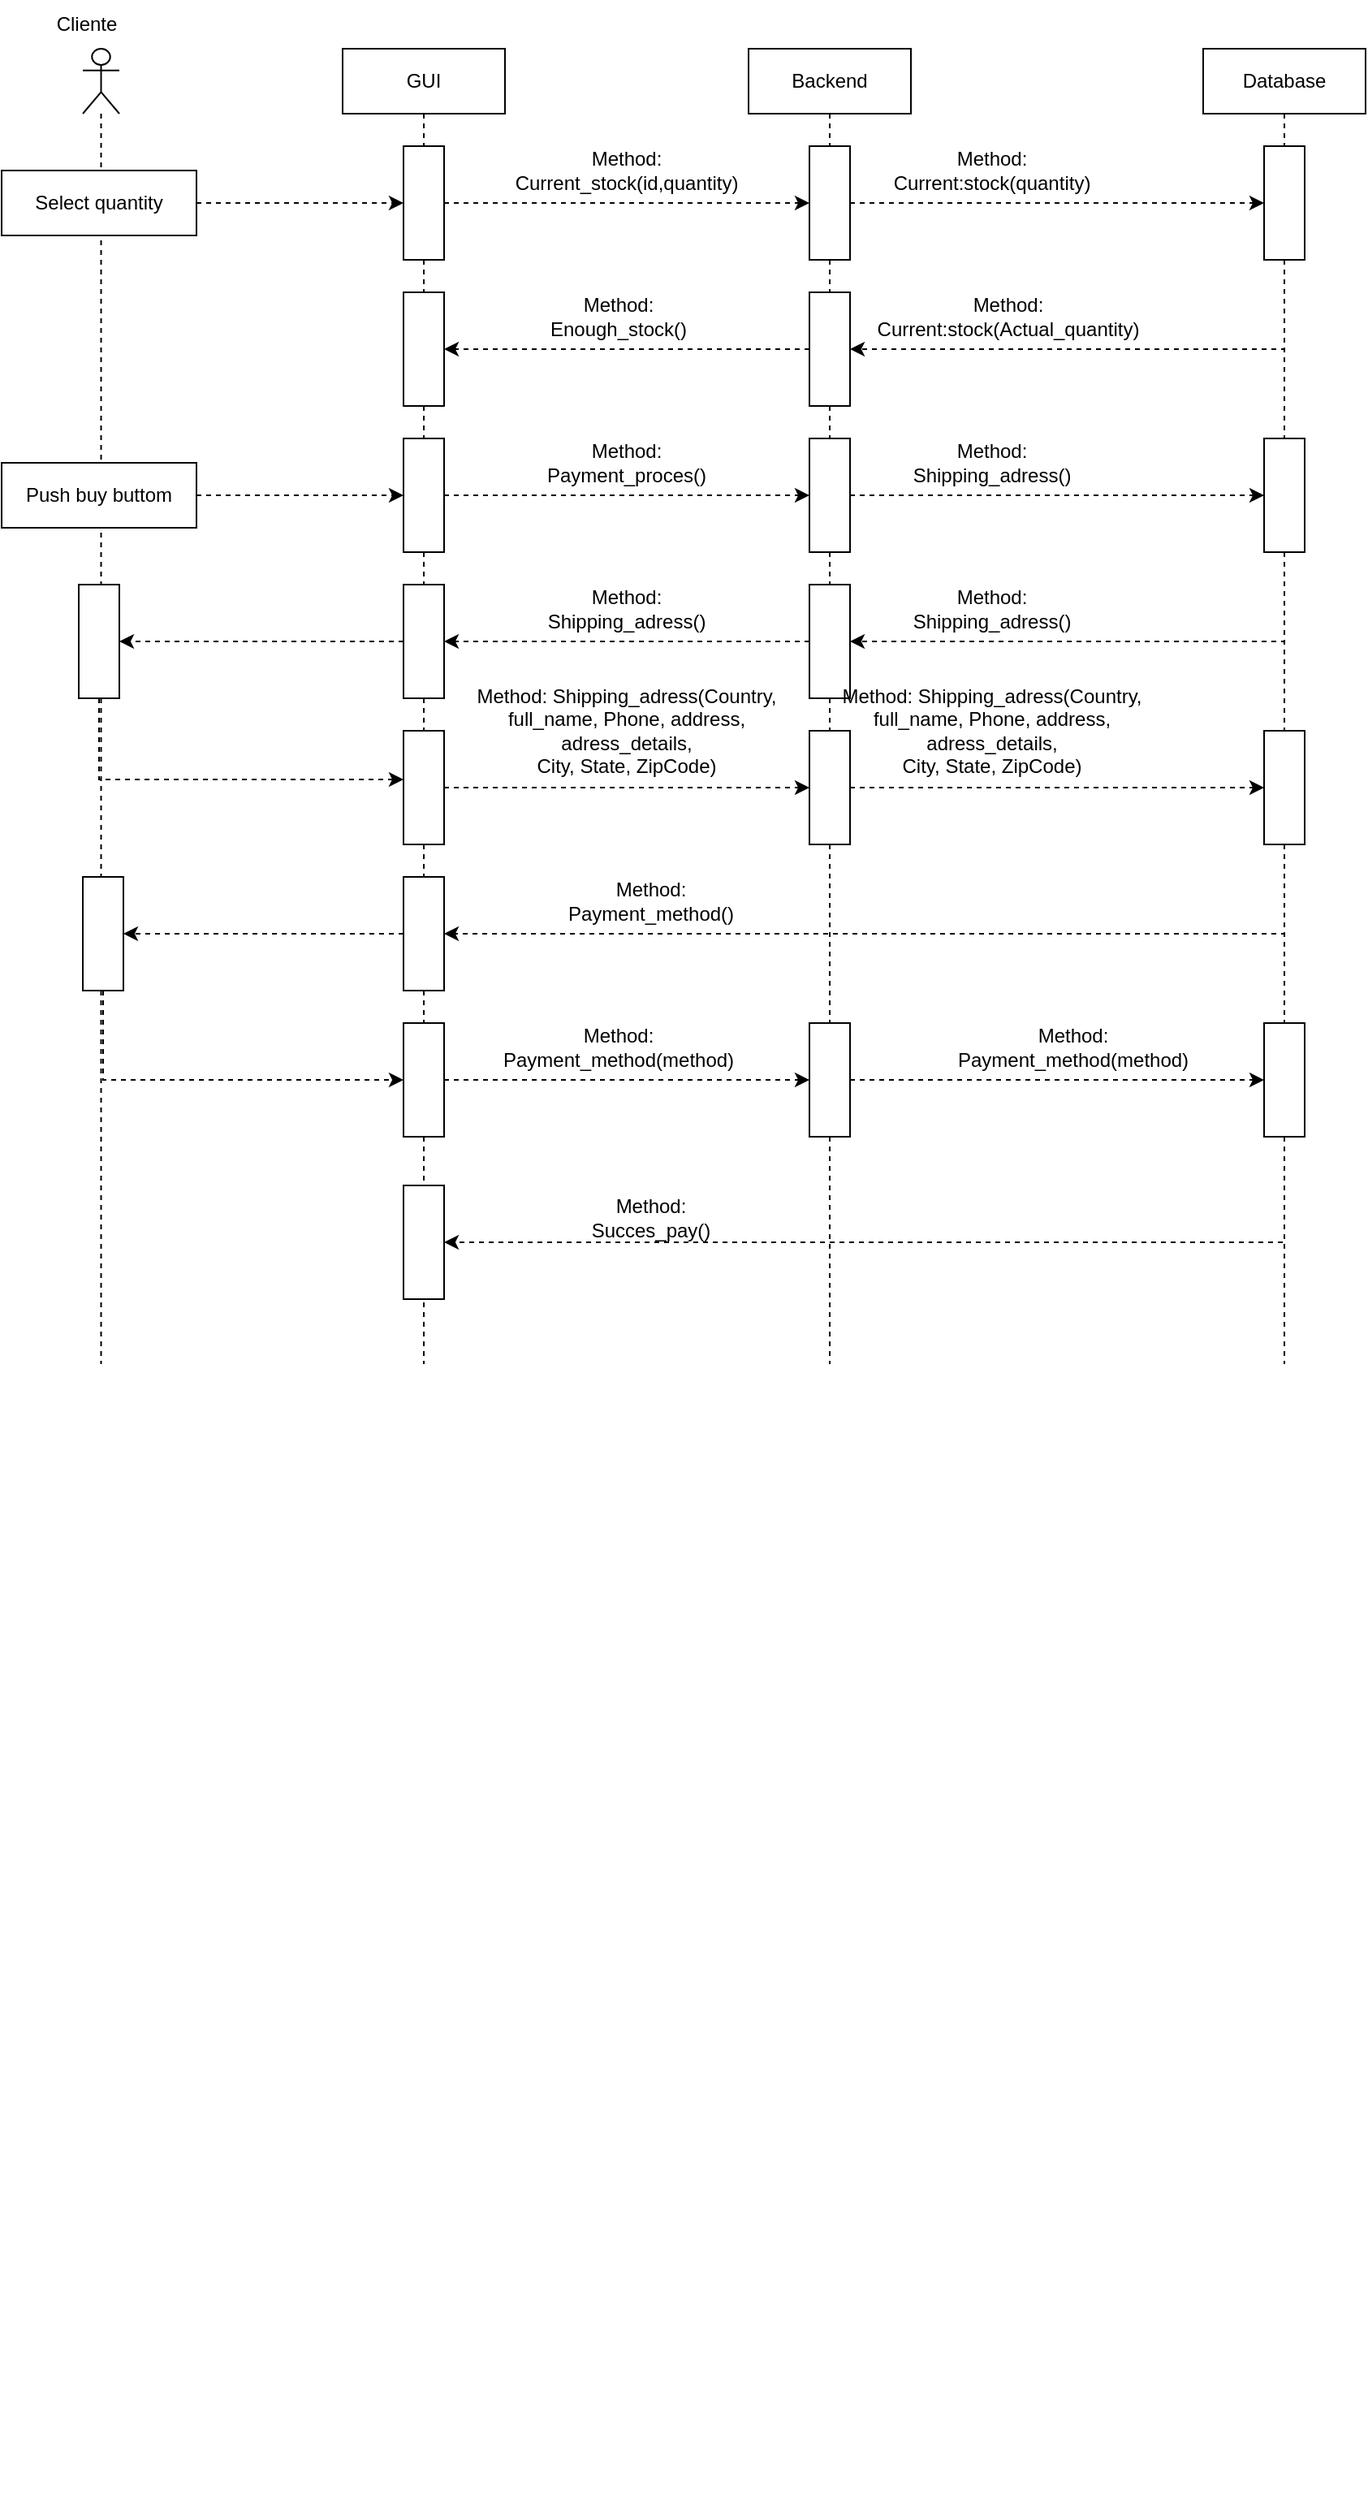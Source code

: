 <mxfile version="24.2.1" type="device">
  <diagram name="Page-1" id="2YBvvXClWsGukQMizWep">
    <mxGraphModel dx="2000" dy="1392" grid="1" gridSize="10" guides="1" tooltips="1" connect="1" arrows="1" fold="1" page="1" pageScale="1" pageWidth="850" pageHeight="1100" math="0" shadow="0">
      <root>
        <mxCell id="0" />
        <mxCell id="1" parent="0" />
        <mxCell id="8WOhdFGJpGClGAThh-gr-1" value="Cliente&lt;span style=&quot;white-space: pre;&quot;&gt;&#x9;&lt;/span&gt;" style="text;html=1;align=center;verticalAlign=middle;resizable=0;points=[];autosize=1;strokeColor=none;fillColor=none;labelBackgroundColor=none;" parent="1" vertex="1">
          <mxGeometry x="-1610" y="-1040" width="80" height="30" as="geometry" />
        </mxCell>
        <mxCell id="8WOhdFGJpGClGAThh-gr-12" value="" style="endArrow=classic;html=1;rounded=0;exitX=1;exitY=0.5;exitDx=0;exitDy=0;labelBackgroundColor=none;fontColor=default;dashed=1;" parent="1" source="8WOhdFGJpGClGAThh-gr-6" target="Pb5jIujJ-xU9YGbqDY6J-1" edge="1">
          <mxGeometry width="50" height="50" relative="1" as="geometry">
            <mxPoint x="-1080" y="-415" as="sourcePoint" />
            <mxPoint x="-1430" y="-910" as="targetPoint" />
          </mxGeometry>
        </mxCell>
        <mxCell id="Xush0R4FDbhnRSaMg2tl-23" style="edgeStyle=orthogonalEdgeStyle;rounded=0;orthogonalLoop=1;jettySize=auto;html=1;exitX=0.5;exitY=1;exitDx=0;exitDy=0;labelBackgroundColor=none;fontColor=default;" parent="1" edge="1">
          <mxGeometry relative="1" as="geometry">
            <mxPoint x="-1540" y="490" as="sourcePoint" />
            <mxPoint x="-1540" y="490" as="targetPoint" />
          </mxGeometry>
        </mxCell>
        <mxCell id="diKH7t9uhdvl2OTYyAan-1" value="" style="shape=umlLifeline;perimeter=lifelinePerimeter;whiteSpace=wrap;html=1;container=1;dropTarget=0;collapsible=0;recursiveResize=0;outlineConnect=0;portConstraint=eastwest;newEdgeStyle={&quot;curved&quot;:0,&quot;rounded&quot;:0};participant=umlActor;" parent="1" vertex="1">
          <mxGeometry x="-1580" y="-1010" width="22.5" height="810" as="geometry" />
        </mxCell>
        <mxCell id="Pb5jIujJ-xU9YGbqDY6J-32" value="" style="html=1;points=[[0,0,0,0,5],[0,1,0,0,-5],[1,0,0,0,5],[1,1,0,0,-5]];perimeter=orthogonalPerimeter;outlineConnect=0;targetShapes=umlLifeline;portConstraint=eastwest;newEdgeStyle={&quot;curved&quot;:0,&quot;rounded&quot;:0};" parent="diKH7t9uhdvl2OTYyAan-1" vertex="1">
          <mxGeometry x="-2.5" y="330" width="25" height="70" as="geometry" />
        </mxCell>
        <mxCell id="Pb5jIujJ-xU9YGbqDY6J-46" value="" style="html=1;points=[[0,0,0,0,5],[0,1,0,0,-5],[1,0,0,0,5],[1,1,0,0,-5]];perimeter=orthogonalPerimeter;outlineConnect=0;targetShapes=umlLifeline;portConstraint=eastwest;newEdgeStyle={&quot;curved&quot;:0,&quot;rounded&quot;:0};" parent="diKH7t9uhdvl2OTYyAan-1" vertex="1">
          <mxGeometry y="510" width="25" height="70" as="geometry" />
        </mxCell>
        <mxCell id="diKH7t9uhdvl2OTYyAan-2" value="GUI" style="shape=umlLifeline;perimeter=lifelinePerimeter;whiteSpace=wrap;html=1;container=1;dropTarget=0;collapsible=0;recursiveResize=0;outlineConnect=0;portConstraint=eastwest;newEdgeStyle={&quot;curved&quot;:0,&quot;rounded&quot;:0};" parent="1" vertex="1">
          <mxGeometry x="-1420" y="-1010" width="100" height="810" as="geometry" />
        </mxCell>
        <mxCell id="Pb5jIujJ-xU9YGbqDY6J-1" value="" style="html=1;points=[[0,0,0,0,5],[0,1,0,0,-5],[1,0,0,0,5],[1,1,0,0,-5]];perimeter=orthogonalPerimeter;outlineConnect=0;targetShapes=umlLifeline;portConstraint=eastwest;newEdgeStyle={&quot;curved&quot;:0,&quot;rounded&quot;:0};" parent="diKH7t9uhdvl2OTYyAan-2" vertex="1">
          <mxGeometry x="37.5" y="60" width="25" height="70" as="geometry" />
        </mxCell>
        <mxCell id="Pb5jIujJ-xU9YGbqDY6J-13" value="" style="html=1;points=[[0,0,0,0,5],[0,1,0,0,-5],[1,0,0,0,5],[1,1,0,0,-5]];perimeter=orthogonalPerimeter;outlineConnect=0;targetShapes=umlLifeline;portConstraint=eastwest;newEdgeStyle={&quot;curved&quot;:0,&quot;rounded&quot;:0};" parent="diKH7t9uhdvl2OTYyAan-2" vertex="1">
          <mxGeometry x="37.5" y="150" width="25" height="70" as="geometry" />
        </mxCell>
        <mxCell id="Pb5jIujJ-xU9YGbqDY6J-18" value="" style="html=1;points=[[0,0,0,0,5],[0,1,0,0,-5],[1,0,0,0,5],[1,1,0,0,-5]];perimeter=orthogonalPerimeter;outlineConnect=0;targetShapes=umlLifeline;portConstraint=eastwest;newEdgeStyle={&quot;curved&quot;:0,&quot;rounded&quot;:0};" parent="diKH7t9uhdvl2OTYyAan-2" vertex="1">
          <mxGeometry x="37.5" y="240" width="25" height="70" as="geometry" />
        </mxCell>
        <mxCell id="Pb5jIujJ-xU9YGbqDY6J-29" value="" style="html=1;points=[[0,0,0,0,5],[0,1,0,0,-5],[1,0,0,0,5],[1,1,0,0,-5]];perimeter=orthogonalPerimeter;outlineConnect=0;targetShapes=umlLifeline;portConstraint=eastwest;newEdgeStyle={&quot;curved&quot;:0,&quot;rounded&quot;:0};" parent="diKH7t9uhdvl2OTYyAan-2" vertex="1">
          <mxGeometry x="37.5" y="330" width="25" height="70" as="geometry" />
        </mxCell>
        <mxCell id="Pb5jIujJ-xU9YGbqDY6J-34" value="" style="html=1;points=[[0,0,0,0,5],[0,1,0,0,-5],[1,0,0,0,5],[1,1,0,0,-5]];perimeter=orthogonalPerimeter;outlineConnect=0;targetShapes=umlLifeline;portConstraint=eastwest;newEdgeStyle={&quot;curved&quot;:0,&quot;rounded&quot;:0};" parent="diKH7t9uhdvl2OTYyAan-2" vertex="1">
          <mxGeometry x="37.5" y="420" width="25" height="70" as="geometry" />
        </mxCell>
        <mxCell id="Pb5jIujJ-xU9YGbqDY6J-42" value="" style="html=1;points=[[0,0,0,0,5],[0,1,0,0,-5],[1,0,0,0,5],[1,1,0,0,-5]];perimeter=orthogonalPerimeter;outlineConnect=0;targetShapes=umlLifeline;portConstraint=eastwest;newEdgeStyle={&quot;curved&quot;:0,&quot;rounded&quot;:0};" parent="diKH7t9uhdvl2OTYyAan-2" vertex="1">
          <mxGeometry x="37.5" y="510" width="25" height="70" as="geometry" />
        </mxCell>
        <mxCell id="Pb5jIujJ-xU9YGbqDY6J-48" value="" style="html=1;points=[[0,0,0,0,5],[0,1,0,0,-5],[1,0,0,0,5],[1,1,0,0,-5]];perimeter=orthogonalPerimeter;outlineConnect=0;targetShapes=umlLifeline;portConstraint=eastwest;newEdgeStyle={&quot;curved&quot;:0,&quot;rounded&quot;:0};" parent="diKH7t9uhdvl2OTYyAan-2" vertex="1">
          <mxGeometry x="37.5" y="600" width="25" height="70" as="geometry" />
        </mxCell>
        <mxCell id="Pb5jIujJ-xU9YGbqDY6J-58" value="" style="html=1;points=[[0,0,0,0,5],[0,1,0,0,-5],[1,0,0,0,5],[1,1,0,0,-5]];perimeter=orthogonalPerimeter;outlineConnect=0;targetShapes=umlLifeline;portConstraint=eastwest;newEdgeStyle={&quot;curved&quot;:0,&quot;rounded&quot;:0};" parent="diKH7t9uhdvl2OTYyAan-2" vertex="1">
          <mxGeometry x="37.5" y="700" width="25" height="70" as="geometry" />
        </mxCell>
        <mxCell id="diKH7t9uhdvl2OTYyAan-3" value="Backend" style="shape=umlLifeline;perimeter=lifelinePerimeter;whiteSpace=wrap;html=1;container=1;dropTarget=0;collapsible=0;recursiveResize=0;outlineConnect=0;portConstraint=eastwest;newEdgeStyle={&quot;curved&quot;:0,&quot;rounded&quot;:0};" parent="1" vertex="1">
          <mxGeometry x="-1170" y="-1010" width="100" height="810" as="geometry" />
        </mxCell>
        <mxCell id="Pb5jIujJ-xU9YGbqDY6J-2" value="" style="html=1;points=[[0,0,0,0,5],[0,1,0,0,-5],[1,0,0,0,5],[1,1,0,0,-5]];perimeter=orthogonalPerimeter;outlineConnect=0;targetShapes=umlLifeline;portConstraint=eastwest;newEdgeStyle={&quot;curved&quot;:0,&quot;rounded&quot;:0};" parent="diKH7t9uhdvl2OTYyAan-3" vertex="1">
          <mxGeometry x="37.5" y="60" width="25" height="70" as="geometry" />
        </mxCell>
        <mxCell id="Pb5jIujJ-xU9YGbqDY6J-10" value="" style="html=1;points=[[0,0,0,0,5],[0,1,0,0,-5],[1,0,0,0,5],[1,1,0,0,-5]];perimeter=orthogonalPerimeter;outlineConnect=0;targetShapes=umlLifeline;portConstraint=eastwest;newEdgeStyle={&quot;curved&quot;:0,&quot;rounded&quot;:0};" parent="diKH7t9uhdvl2OTYyAan-3" vertex="1">
          <mxGeometry x="37.5" y="150" width="25" height="70" as="geometry" />
        </mxCell>
        <mxCell id="Pb5jIujJ-xU9YGbqDY6J-20" value="" style="html=1;points=[[0,0,0,0,5],[0,1,0,0,-5],[1,0,0,0,5],[1,1,0,0,-5]];perimeter=orthogonalPerimeter;outlineConnect=0;targetShapes=umlLifeline;portConstraint=eastwest;newEdgeStyle={&quot;curved&quot;:0,&quot;rounded&quot;:0};" parent="diKH7t9uhdvl2OTYyAan-3" vertex="1">
          <mxGeometry x="37.5" y="240" width="25" height="70" as="geometry" />
        </mxCell>
        <mxCell id="Pb5jIujJ-xU9YGbqDY6J-26" value="" style="html=1;points=[[0,0,0,0,5],[0,1,0,0,-5],[1,0,0,0,5],[1,1,0,0,-5]];perimeter=orthogonalPerimeter;outlineConnect=0;targetShapes=umlLifeline;portConstraint=eastwest;newEdgeStyle={&quot;curved&quot;:0,&quot;rounded&quot;:0};" parent="diKH7t9uhdvl2OTYyAan-3" vertex="1">
          <mxGeometry x="37.5" y="330" width="25" height="70" as="geometry" />
        </mxCell>
        <mxCell id="Pb5jIujJ-xU9YGbqDY6J-36" value="" style="html=1;points=[[0,0,0,0,5],[0,1,0,0,-5],[1,0,0,0,5],[1,1,0,0,-5]];perimeter=orthogonalPerimeter;outlineConnect=0;targetShapes=umlLifeline;portConstraint=eastwest;newEdgeStyle={&quot;curved&quot;:0,&quot;rounded&quot;:0};" parent="diKH7t9uhdvl2OTYyAan-3" vertex="1">
          <mxGeometry x="37.5" y="420" width="25" height="70" as="geometry" />
        </mxCell>
        <mxCell id="Pb5jIujJ-xU9YGbqDY6J-50" value="" style="html=1;points=[[0,0,0,0,5],[0,1,0,0,-5],[1,0,0,0,5],[1,1,0,0,-5]];perimeter=orthogonalPerimeter;outlineConnect=0;targetShapes=umlLifeline;portConstraint=eastwest;newEdgeStyle={&quot;curved&quot;:0,&quot;rounded&quot;:0};" parent="diKH7t9uhdvl2OTYyAan-3" vertex="1">
          <mxGeometry x="37.5" y="600" width="25" height="70" as="geometry" />
        </mxCell>
        <mxCell id="Pb5jIujJ-xU9YGbqDY6J-27" style="edgeStyle=orthogonalEdgeStyle;rounded=0;orthogonalLoop=1;jettySize=auto;html=1;curved=0;dashed=1;" parent="1" source="Pb5jIujJ-xU9YGbqDY6J-23" target="Pb5jIujJ-xU9YGbqDY6J-26" edge="1">
          <mxGeometry relative="1" as="geometry">
            <Array as="points">
              <mxPoint x="-840" y="-645" />
            </Array>
          </mxGeometry>
        </mxCell>
        <mxCell id="diKH7t9uhdvl2OTYyAan-4" value="Database" style="shape=umlLifeline;perimeter=lifelinePerimeter;whiteSpace=wrap;html=1;container=1;dropTarget=0;collapsible=0;recursiveResize=0;outlineConnect=0;portConstraint=eastwest;newEdgeStyle={&quot;curved&quot;:0,&quot;rounded&quot;:0};" parent="1" vertex="1">
          <mxGeometry x="-890" y="-1010" width="100" height="810" as="geometry" />
        </mxCell>
        <mxCell id="Pb5jIujJ-xU9YGbqDY6J-5" value="" style="html=1;points=[[0,0,0,0,5],[0,1,0,0,-5],[1,0,0,0,5],[1,1,0,0,-5]];perimeter=orthogonalPerimeter;outlineConnect=0;targetShapes=umlLifeline;portConstraint=eastwest;newEdgeStyle={&quot;curved&quot;:0,&quot;rounded&quot;:0};" parent="diKH7t9uhdvl2OTYyAan-4" vertex="1">
          <mxGeometry x="37.5" y="60" width="25" height="70" as="geometry" />
        </mxCell>
        <mxCell id="Pb5jIujJ-xU9YGbqDY6J-23" value="" style="html=1;points=[[0,0,0,0,5],[0,1,0,0,-5],[1,0,0,0,5],[1,1,0,0,-5]];perimeter=orthogonalPerimeter;outlineConnect=0;targetShapes=umlLifeline;portConstraint=eastwest;newEdgeStyle={&quot;curved&quot;:0,&quot;rounded&quot;:0};" parent="diKH7t9uhdvl2OTYyAan-4" vertex="1">
          <mxGeometry x="37.5" y="240" width="25" height="70" as="geometry" />
        </mxCell>
        <mxCell id="Pb5jIujJ-xU9YGbqDY6J-39" value="" style="html=1;points=[[0,0,0,0,5],[0,1,0,0,-5],[1,0,0,0,5],[1,1,0,0,-5]];perimeter=orthogonalPerimeter;outlineConnect=0;targetShapes=umlLifeline;portConstraint=eastwest;newEdgeStyle={&quot;curved&quot;:0,&quot;rounded&quot;:0};" parent="diKH7t9uhdvl2OTYyAan-4" vertex="1">
          <mxGeometry x="37.5" y="420" width="25" height="70" as="geometry" />
        </mxCell>
        <mxCell id="Pb5jIujJ-xU9YGbqDY6J-55" value="" style="html=1;points=[[0,0,0,0,5],[0,1,0,0,-5],[1,0,0,0,5],[1,1,0,0,-5]];perimeter=orthogonalPerimeter;outlineConnect=0;targetShapes=umlLifeline;portConstraint=eastwest;newEdgeStyle={&quot;curved&quot;:0,&quot;rounded&quot;:0};" parent="diKH7t9uhdvl2OTYyAan-4" vertex="1">
          <mxGeometry x="37.5" y="600" width="25" height="70" as="geometry" />
        </mxCell>
        <mxCell id="8WOhdFGJpGClGAThh-gr-6" value="Select quantity" style="whiteSpace=wrap;html=1;labelBackgroundColor=none;" parent="1" vertex="1">
          <mxGeometry x="-1630" y="-935" width="120" height="40" as="geometry" />
        </mxCell>
        <mxCell id="Pb5jIujJ-xU9YGbqDY6J-3" style="edgeStyle=orthogonalEdgeStyle;rounded=0;orthogonalLoop=1;jettySize=auto;html=1;curved=0;dashed=1;" parent="1" source="Pb5jIujJ-xU9YGbqDY6J-1" target="Pb5jIujJ-xU9YGbqDY6J-2" edge="1">
          <mxGeometry relative="1" as="geometry" />
        </mxCell>
        <mxCell id="Pb5jIujJ-xU9YGbqDY6J-4" value="Method:&lt;div&gt;Current_stock(id,quantity)&lt;/div&gt;" style="text;html=1;align=center;verticalAlign=middle;whiteSpace=wrap;rounded=0;" parent="1" vertex="1">
          <mxGeometry x="-1275" y="-950" width="60" height="30" as="geometry" />
        </mxCell>
        <mxCell id="Pb5jIujJ-xU9YGbqDY6J-6" style="edgeStyle=orthogonalEdgeStyle;rounded=0;orthogonalLoop=1;jettySize=auto;html=1;curved=0;dashed=1;" parent="1" source="Pb5jIujJ-xU9YGbqDY6J-2" target="Pb5jIujJ-xU9YGbqDY6J-5" edge="1">
          <mxGeometry relative="1" as="geometry" />
        </mxCell>
        <mxCell id="Pb5jIujJ-xU9YGbqDY6J-7" value="&lt;div&gt;Method:&lt;/div&gt;&lt;div&gt;Current:stock(quantity)&lt;/div&gt;" style="text;html=1;align=center;verticalAlign=middle;whiteSpace=wrap;rounded=0;" parent="1" vertex="1">
          <mxGeometry x="-1050" y="-950" width="60" height="30" as="geometry" />
        </mxCell>
        <mxCell id="Pb5jIujJ-xU9YGbqDY6J-11" style="edgeStyle=orthogonalEdgeStyle;rounded=0;orthogonalLoop=1;jettySize=auto;html=1;curved=0;dashed=1;" parent="1" source="Pb5jIujJ-xU9YGbqDY6J-5" target="Pb5jIujJ-xU9YGbqDY6J-10" edge="1">
          <mxGeometry relative="1" as="geometry">
            <Array as="points">
              <mxPoint x="-840" y="-825" />
            </Array>
          </mxGeometry>
        </mxCell>
        <mxCell id="Pb5jIujJ-xU9YGbqDY6J-12" value="&lt;div&gt;Method: Current:stock(Actual_quantity)&lt;/div&gt;" style="text;html=1;align=center;verticalAlign=middle;whiteSpace=wrap;rounded=0;" parent="1" vertex="1">
          <mxGeometry x="-1040" y="-860" width="60" height="30" as="geometry" />
        </mxCell>
        <mxCell id="Pb5jIujJ-xU9YGbqDY6J-14" style="edgeStyle=orthogonalEdgeStyle;rounded=0;orthogonalLoop=1;jettySize=auto;html=1;curved=0;dashed=1;" parent="1" source="Pb5jIujJ-xU9YGbqDY6J-10" target="Pb5jIujJ-xU9YGbqDY6J-13" edge="1">
          <mxGeometry relative="1" as="geometry" />
        </mxCell>
        <mxCell id="Pb5jIujJ-xU9YGbqDY6J-16" value="Method:&lt;div&gt;Enough_stock()&lt;/div&gt;" style="text;html=1;align=center;verticalAlign=middle;whiteSpace=wrap;rounded=0;" parent="1" vertex="1">
          <mxGeometry x="-1280" y="-860" width="60" height="30" as="geometry" />
        </mxCell>
        <mxCell id="Pb5jIujJ-xU9YGbqDY6J-19" style="edgeStyle=orthogonalEdgeStyle;rounded=0;orthogonalLoop=1;jettySize=auto;html=1;dashed=1;" parent="1" source="Pb5jIujJ-xU9YGbqDY6J-17" target="Pb5jIujJ-xU9YGbqDY6J-18" edge="1">
          <mxGeometry relative="1" as="geometry" />
        </mxCell>
        <mxCell id="Pb5jIujJ-xU9YGbqDY6J-17" value="Push buy buttom" style="whiteSpace=wrap;html=1;labelBackgroundColor=none;" parent="1" vertex="1">
          <mxGeometry x="-1630" y="-755" width="120" height="40" as="geometry" />
        </mxCell>
        <mxCell id="Pb5jIujJ-xU9YGbqDY6J-21" style="edgeStyle=orthogonalEdgeStyle;rounded=0;orthogonalLoop=1;jettySize=auto;html=1;curved=0;dashed=1;" parent="1" source="Pb5jIujJ-xU9YGbqDY6J-18" target="Pb5jIujJ-xU9YGbqDY6J-20" edge="1">
          <mxGeometry relative="1" as="geometry" />
        </mxCell>
        <mxCell id="Pb5jIujJ-xU9YGbqDY6J-22" value="Method:&lt;div&gt;Payment_proces()&lt;/div&gt;" style="text;html=1;align=center;verticalAlign=middle;whiteSpace=wrap;rounded=0;" parent="1" vertex="1">
          <mxGeometry x="-1275" y="-770" width="60" height="30" as="geometry" />
        </mxCell>
        <mxCell id="Pb5jIujJ-xU9YGbqDY6J-24" style="edgeStyle=orthogonalEdgeStyle;rounded=0;orthogonalLoop=1;jettySize=auto;html=1;curved=0;dashed=1;" parent="1" source="Pb5jIujJ-xU9YGbqDY6J-20" target="Pb5jIujJ-xU9YGbqDY6J-23" edge="1">
          <mxGeometry relative="1" as="geometry" />
        </mxCell>
        <mxCell id="Pb5jIujJ-xU9YGbqDY6J-25" value="&lt;div&gt;Method: Shipping_adress()&lt;/div&gt;" style="text;html=1;align=center;verticalAlign=middle;whiteSpace=wrap;rounded=0;" parent="1" vertex="1">
          <mxGeometry x="-1050" y="-770" width="60" height="30" as="geometry" />
        </mxCell>
        <mxCell id="Pb5jIujJ-xU9YGbqDY6J-28" value="&lt;div&gt;Method: Shipping_adress()&lt;/div&gt;" style="text;html=1;align=center;verticalAlign=middle;whiteSpace=wrap;rounded=0;" parent="1" vertex="1">
          <mxGeometry x="-1050" y="-680" width="60" height="30" as="geometry" />
        </mxCell>
        <mxCell id="Pb5jIujJ-xU9YGbqDY6J-30" style="edgeStyle=orthogonalEdgeStyle;rounded=0;orthogonalLoop=1;jettySize=auto;html=1;curved=0;dashed=1;" parent="1" source="Pb5jIujJ-xU9YGbqDY6J-26" target="Pb5jIujJ-xU9YGbqDY6J-29" edge="1">
          <mxGeometry relative="1" as="geometry" />
        </mxCell>
        <mxCell id="Pb5jIujJ-xU9YGbqDY6J-31" value="&lt;div&gt;Method: Shipping_adress()&lt;/div&gt;" style="text;html=1;align=center;verticalAlign=middle;whiteSpace=wrap;rounded=0;" parent="1" vertex="1">
          <mxGeometry x="-1275" y="-680" width="60" height="30" as="geometry" />
        </mxCell>
        <mxCell id="Pb5jIujJ-xU9YGbqDY6J-33" style="edgeStyle=orthogonalEdgeStyle;rounded=0;orthogonalLoop=1;jettySize=auto;html=1;curved=0;dashed=1;" parent="1" source="Pb5jIujJ-xU9YGbqDY6J-29" target="Pb5jIujJ-xU9YGbqDY6J-32" edge="1">
          <mxGeometry relative="1" as="geometry" />
        </mxCell>
        <mxCell id="Pb5jIujJ-xU9YGbqDY6J-35" style="edgeStyle=orthogonalEdgeStyle;rounded=0;orthogonalLoop=1;jettySize=auto;html=1;curved=0;dashed=1;" parent="1" source="Pb5jIujJ-xU9YGbqDY6J-32" target="Pb5jIujJ-xU9YGbqDY6J-34" edge="1">
          <mxGeometry relative="1" as="geometry">
            <Array as="points">
              <mxPoint x="-1570" y="-560" />
            </Array>
          </mxGeometry>
        </mxCell>
        <mxCell id="Pb5jIujJ-xU9YGbqDY6J-37" style="edgeStyle=orthogonalEdgeStyle;rounded=0;orthogonalLoop=1;jettySize=auto;html=1;curved=0;dashed=1;" parent="1" source="Pb5jIujJ-xU9YGbqDY6J-34" target="Pb5jIujJ-xU9YGbqDY6J-36" edge="1">
          <mxGeometry relative="1" as="geometry" />
        </mxCell>
        <mxCell id="Pb5jIujJ-xU9YGbqDY6J-38" value="&lt;div&gt;Method: Shipping_adress(Country, full_name, Phone, address, adress_details,&lt;/div&gt;&lt;div&gt;City, State, ZipCode)&lt;/div&gt;" style="text;html=1;align=center;verticalAlign=middle;whiteSpace=wrap;rounded=0;" parent="1" vertex="1">
          <mxGeometry x="-1345" y="-630" width="200" height="80" as="geometry" />
        </mxCell>
        <mxCell id="Pb5jIujJ-xU9YGbqDY6J-40" style="edgeStyle=orthogonalEdgeStyle;rounded=0;orthogonalLoop=1;jettySize=auto;html=1;curved=0;dashed=1;" parent="1" source="Pb5jIujJ-xU9YGbqDY6J-36" target="Pb5jIujJ-xU9YGbqDY6J-39" edge="1">
          <mxGeometry relative="1" as="geometry" />
        </mxCell>
        <mxCell id="Pb5jIujJ-xU9YGbqDY6J-41" value="&lt;div&gt;Method: Shipping_adress(Country, full_name, Phone, address, adress_details,&lt;/div&gt;&lt;div&gt;City, State, ZipCode)&lt;/div&gt;" style="text;html=1;align=center;verticalAlign=middle;whiteSpace=wrap;rounded=0;" parent="1" vertex="1">
          <mxGeometry x="-1120" y="-630" width="200" height="80" as="geometry" />
        </mxCell>
        <mxCell id="Pb5jIujJ-xU9YGbqDY6J-43" style="edgeStyle=orthogonalEdgeStyle;rounded=0;orthogonalLoop=1;jettySize=auto;html=1;curved=0;dashed=1;" parent="1" source="Pb5jIujJ-xU9YGbqDY6J-39" target="Pb5jIujJ-xU9YGbqDY6J-42" edge="1">
          <mxGeometry relative="1" as="geometry">
            <Array as="points">
              <mxPoint x="-840" y="-465" />
            </Array>
          </mxGeometry>
        </mxCell>
        <mxCell id="Pb5jIujJ-xU9YGbqDY6J-44" value="&lt;div&gt;Method: Payment_method()&lt;/div&gt;" style="text;html=1;align=center;verticalAlign=middle;whiteSpace=wrap;rounded=0;" parent="1" vertex="1">
          <mxGeometry x="-1260" y="-500" width="60" height="30" as="geometry" />
        </mxCell>
        <mxCell id="Pb5jIujJ-xU9YGbqDY6J-47" style="edgeStyle=orthogonalEdgeStyle;rounded=0;orthogonalLoop=1;jettySize=auto;html=1;curved=0;dashed=1;" parent="1" source="Pb5jIujJ-xU9YGbqDY6J-42" target="Pb5jIujJ-xU9YGbqDY6J-46" edge="1">
          <mxGeometry relative="1" as="geometry" />
        </mxCell>
        <mxCell id="Pb5jIujJ-xU9YGbqDY6J-49" style="edgeStyle=orthogonalEdgeStyle;rounded=0;orthogonalLoop=1;jettySize=auto;html=1;curved=0;dashed=1;" parent="1" source="Pb5jIujJ-xU9YGbqDY6J-46" target="Pb5jIujJ-xU9YGbqDY6J-48" edge="1">
          <mxGeometry relative="1" as="geometry">
            <Array as="points">
              <mxPoint x="-1567" y="-375" />
            </Array>
          </mxGeometry>
        </mxCell>
        <mxCell id="Pb5jIujJ-xU9YGbqDY6J-51" style="edgeStyle=orthogonalEdgeStyle;rounded=0;orthogonalLoop=1;jettySize=auto;html=1;curved=0;dashed=1;" parent="1" source="Pb5jIujJ-xU9YGbqDY6J-48" target="Pb5jIujJ-xU9YGbqDY6J-50" edge="1">
          <mxGeometry relative="1" as="geometry" />
        </mxCell>
        <mxCell id="Pb5jIujJ-xU9YGbqDY6J-52" value="&lt;div&gt;Method: Payment_method(method)&lt;/div&gt;" style="text;html=1;align=center;verticalAlign=middle;whiteSpace=wrap;rounded=0;" parent="1" vertex="1">
          <mxGeometry x="-1280" y="-410" width="60" height="30" as="geometry" />
        </mxCell>
        <mxCell id="Pb5jIujJ-xU9YGbqDY6J-56" style="edgeStyle=orthogonalEdgeStyle;rounded=0;orthogonalLoop=1;jettySize=auto;html=1;curved=0;dashed=1;" parent="1" source="Pb5jIujJ-xU9YGbqDY6J-50" target="Pb5jIujJ-xU9YGbqDY6J-55" edge="1">
          <mxGeometry relative="1" as="geometry" />
        </mxCell>
        <mxCell id="Pb5jIujJ-xU9YGbqDY6J-57" value="&lt;div&gt;Method: Payment_method(method)&lt;/div&gt;" style="text;html=1;align=center;verticalAlign=middle;whiteSpace=wrap;rounded=0;" parent="1" vertex="1">
          <mxGeometry x="-1000" y="-410" width="60" height="30" as="geometry" />
        </mxCell>
        <mxCell id="Pb5jIujJ-xU9YGbqDY6J-59" style="edgeStyle=orthogonalEdgeStyle;rounded=0;orthogonalLoop=1;jettySize=auto;html=1;curved=0;dashed=1;" parent="1" source="Pb5jIujJ-xU9YGbqDY6J-55" target="Pb5jIujJ-xU9YGbqDY6J-58" edge="1">
          <mxGeometry relative="1" as="geometry">
            <Array as="points">
              <mxPoint x="-840" y="-275" />
            </Array>
          </mxGeometry>
        </mxCell>
        <mxCell id="Pb5jIujJ-xU9YGbqDY6J-60" value="&lt;div&gt;Method: Succes_pay()&lt;/div&gt;" style="text;html=1;align=center;verticalAlign=middle;whiteSpace=wrap;rounded=0;" parent="1" vertex="1">
          <mxGeometry x="-1260" y="-300" width="60" height="20" as="geometry" />
        </mxCell>
      </root>
    </mxGraphModel>
  </diagram>
</mxfile>
